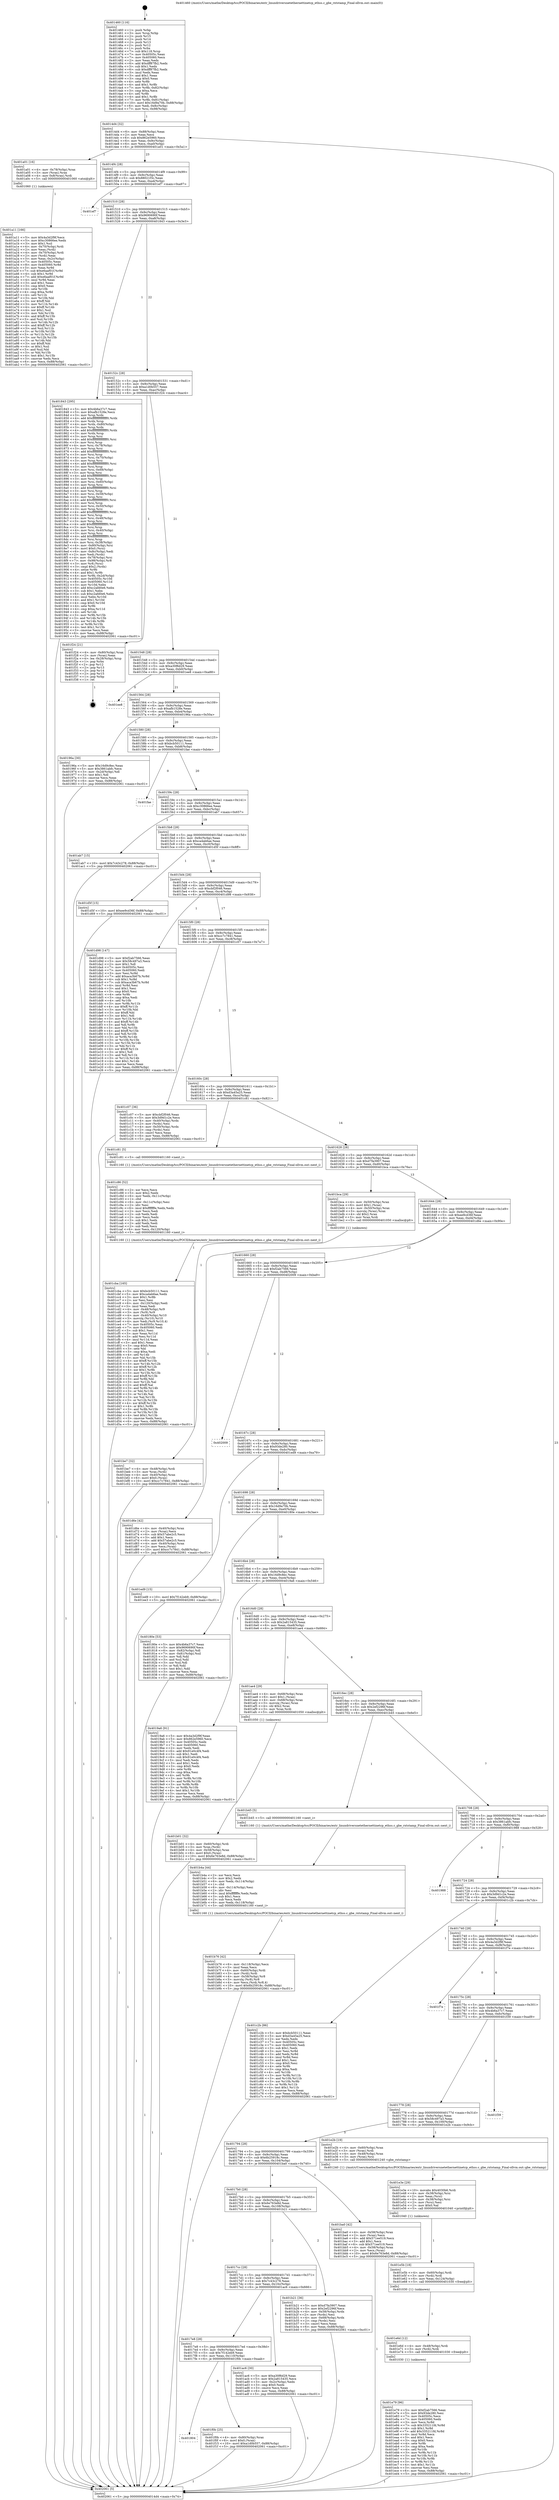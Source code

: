 digraph "0x401460" {
  label = "0x401460 (/mnt/c/Users/mathe/Desktop/tcc/POCII/binaries/extr_linuxdriversnetethernettinetcp_ethss.c_gbe_rxtstamp_Final-ollvm.out::main(0))"
  labelloc = "t"
  node[shape=record]

  Entry [label="",width=0.3,height=0.3,shape=circle,fillcolor=black,style=filled]
  "0x4014d4" [label="{
     0x4014d4 [32]\l
     | [instrs]\l
     &nbsp;&nbsp;0x4014d4 \<+6\>: mov -0x88(%rbp),%eax\l
     &nbsp;&nbsp;0x4014da \<+2\>: mov %eax,%ecx\l
     &nbsp;&nbsp;0x4014dc \<+6\>: sub $0x862e5960,%ecx\l
     &nbsp;&nbsp;0x4014e2 \<+6\>: mov %eax,-0x9c(%rbp)\l
     &nbsp;&nbsp;0x4014e8 \<+6\>: mov %ecx,-0xa0(%rbp)\l
     &nbsp;&nbsp;0x4014ee \<+6\>: je 0000000000401a01 \<main+0x5a1\>\l
  }"]
  "0x401a01" [label="{
     0x401a01 [16]\l
     | [instrs]\l
     &nbsp;&nbsp;0x401a01 \<+4\>: mov -0x78(%rbp),%rax\l
     &nbsp;&nbsp;0x401a05 \<+3\>: mov (%rax),%rax\l
     &nbsp;&nbsp;0x401a08 \<+4\>: mov 0x8(%rax),%rdi\l
     &nbsp;&nbsp;0x401a0c \<+5\>: call 0000000000401060 \<atoi@plt\>\l
     | [calls]\l
     &nbsp;&nbsp;0x401060 \{1\} (unknown)\l
  }"]
  "0x4014f4" [label="{
     0x4014f4 [28]\l
     | [instrs]\l
     &nbsp;&nbsp;0x4014f4 \<+5\>: jmp 00000000004014f9 \<main+0x99\>\l
     &nbsp;&nbsp;0x4014f9 \<+6\>: mov -0x9c(%rbp),%eax\l
     &nbsp;&nbsp;0x4014ff \<+5\>: sub $0x88021f3c,%eax\l
     &nbsp;&nbsp;0x401504 \<+6\>: mov %eax,-0xa4(%rbp)\l
     &nbsp;&nbsp;0x40150a \<+6\>: je 0000000000401ef7 \<main+0xa97\>\l
  }"]
  Exit [label="",width=0.3,height=0.3,shape=circle,fillcolor=black,style=filled,peripheries=2]
  "0x401ef7" [label="{
     0x401ef7\l
  }", style=dashed]
  "0x401510" [label="{
     0x401510 [28]\l
     | [instrs]\l
     &nbsp;&nbsp;0x401510 \<+5\>: jmp 0000000000401515 \<main+0xb5\>\l
     &nbsp;&nbsp;0x401515 \<+6\>: mov -0x9c(%rbp),%eax\l
     &nbsp;&nbsp;0x40151b \<+5\>: sub $0x9690690f,%eax\l
     &nbsp;&nbsp;0x401520 \<+6\>: mov %eax,-0xa8(%rbp)\l
     &nbsp;&nbsp;0x401526 \<+6\>: je 0000000000401843 \<main+0x3e3\>\l
  }"]
  "0x401804" [label="{
     0x401804\l
  }", style=dashed]
  "0x401843" [label="{
     0x401843 [295]\l
     | [instrs]\l
     &nbsp;&nbsp;0x401843 \<+5\>: mov $0x4b6a37c7,%eax\l
     &nbsp;&nbsp;0x401848 \<+5\>: mov $0xafb1528e,%ecx\l
     &nbsp;&nbsp;0x40184d \<+3\>: mov %rsp,%rdx\l
     &nbsp;&nbsp;0x401850 \<+4\>: add $0xfffffffffffffff0,%rdx\l
     &nbsp;&nbsp;0x401854 \<+3\>: mov %rdx,%rsp\l
     &nbsp;&nbsp;0x401857 \<+4\>: mov %rdx,-0x80(%rbp)\l
     &nbsp;&nbsp;0x40185b \<+3\>: mov %rsp,%rdx\l
     &nbsp;&nbsp;0x40185e \<+4\>: add $0xfffffffffffffff0,%rdx\l
     &nbsp;&nbsp;0x401862 \<+3\>: mov %rdx,%rsp\l
     &nbsp;&nbsp;0x401865 \<+3\>: mov %rsp,%rsi\l
     &nbsp;&nbsp;0x401868 \<+4\>: add $0xfffffffffffffff0,%rsi\l
     &nbsp;&nbsp;0x40186c \<+3\>: mov %rsi,%rsp\l
     &nbsp;&nbsp;0x40186f \<+4\>: mov %rsi,-0x78(%rbp)\l
     &nbsp;&nbsp;0x401873 \<+3\>: mov %rsp,%rsi\l
     &nbsp;&nbsp;0x401876 \<+4\>: add $0xfffffffffffffff0,%rsi\l
     &nbsp;&nbsp;0x40187a \<+3\>: mov %rsi,%rsp\l
     &nbsp;&nbsp;0x40187d \<+4\>: mov %rsi,-0x70(%rbp)\l
     &nbsp;&nbsp;0x401881 \<+3\>: mov %rsp,%rsi\l
     &nbsp;&nbsp;0x401884 \<+4\>: add $0xfffffffffffffff0,%rsi\l
     &nbsp;&nbsp;0x401888 \<+3\>: mov %rsi,%rsp\l
     &nbsp;&nbsp;0x40188b \<+4\>: mov %rsi,-0x68(%rbp)\l
     &nbsp;&nbsp;0x40188f \<+3\>: mov %rsp,%rsi\l
     &nbsp;&nbsp;0x401892 \<+4\>: add $0xfffffffffffffff0,%rsi\l
     &nbsp;&nbsp;0x401896 \<+3\>: mov %rsi,%rsp\l
     &nbsp;&nbsp;0x401899 \<+4\>: mov %rsi,-0x60(%rbp)\l
     &nbsp;&nbsp;0x40189d \<+3\>: mov %rsp,%rsi\l
     &nbsp;&nbsp;0x4018a0 \<+4\>: add $0xfffffffffffffff0,%rsi\l
     &nbsp;&nbsp;0x4018a4 \<+3\>: mov %rsi,%rsp\l
     &nbsp;&nbsp;0x4018a7 \<+4\>: mov %rsi,-0x58(%rbp)\l
     &nbsp;&nbsp;0x4018ab \<+3\>: mov %rsp,%rsi\l
     &nbsp;&nbsp;0x4018ae \<+4\>: add $0xfffffffffffffff0,%rsi\l
     &nbsp;&nbsp;0x4018b2 \<+3\>: mov %rsi,%rsp\l
     &nbsp;&nbsp;0x4018b5 \<+4\>: mov %rsi,-0x50(%rbp)\l
     &nbsp;&nbsp;0x4018b9 \<+3\>: mov %rsp,%rsi\l
     &nbsp;&nbsp;0x4018bc \<+4\>: add $0xfffffffffffffff0,%rsi\l
     &nbsp;&nbsp;0x4018c0 \<+3\>: mov %rsi,%rsp\l
     &nbsp;&nbsp;0x4018c3 \<+4\>: mov %rsi,-0x48(%rbp)\l
     &nbsp;&nbsp;0x4018c7 \<+3\>: mov %rsp,%rsi\l
     &nbsp;&nbsp;0x4018ca \<+4\>: add $0xfffffffffffffff0,%rsi\l
     &nbsp;&nbsp;0x4018ce \<+3\>: mov %rsi,%rsp\l
     &nbsp;&nbsp;0x4018d1 \<+4\>: mov %rsi,-0x40(%rbp)\l
     &nbsp;&nbsp;0x4018d5 \<+3\>: mov %rsp,%rsi\l
     &nbsp;&nbsp;0x4018d8 \<+4\>: add $0xfffffffffffffff0,%rsi\l
     &nbsp;&nbsp;0x4018dc \<+3\>: mov %rsi,%rsp\l
     &nbsp;&nbsp;0x4018df \<+4\>: mov %rsi,-0x38(%rbp)\l
     &nbsp;&nbsp;0x4018e3 \<+4\>: mov -0x80(%rbp),%rsi\l
     &nbsp;&nbsp;0x4018e7 \<+6\>: movl $0x0,(%rsi)\l
     &nbsp;&nbsp;0x4018ed \<+6\>: mov -0x8c(%rbp),%edi\l
     &nbsp;&nbsp;0x4018f3 \<+2\>: mov %edi,(%rdx)\l
     &nbsp;&nbsp;0x4018f5 \<+4\>: mov -0x78(%rbp),%rsi\l
     &nbsp;&nbsp;0x4018f9 \<+7\>: mov -0x98(%rbp),%r8\l
     &nbsp;&nbsp;0x401900 \<+3\>: mov %r8,(%rsi)\l
     &nbsp;&nbsp;0x401903 \<+3\>: cmpl $0x2,(%rdx)\l
     &nbsp;&nbsp;0x401906 \<+4\>: setne %r9b\l
     &nbsp;&nbsp;0x40190a \<+4\>: and $0x1,%r9b\l
     &nbsp;&nbsp;0x40190e \<+4\>: mov %r9b,-0x2d(%rbp)\l
     &nbsp;&nbsp;0x401912 \<+8\>: mov 0x40505c,%r10d\l
     &nbsp;&nbsp;0x40191a \<+8\>: mov 0x405060,%r11d\l
     &nbsp;&nbsp;0x401922 \<+3\>: mov %r10d,%ebx\l
     &nbsp;&nbsp;0x401925 \<+6\>: add $0xc2afd0e6,%ebx\l
     &nbsp;&nbsp;0x40192b \<+3\>: sub $0x1,%ebx\l
     &nbsp;&nbsp;0x40192e \<+6\>: sub $0xc2afd0e6,%ebx\l
     &nbsp;&nbsp;0x401934 \<+4\>: imul %ebx,%r10d\l
     &nbsp;&nbsp;0x401938 \<+4\>: and $0x1,%r10d\l
     &nbsp;&nbsp;0x40193c \<+4\>: cmp $0x0,%r10d\l
     &nbsp;&nbsp;0x401940 \<+4\>: sete %r9b\l
     &nbsp;&nbsp;0x401944 \<+4\>: cmp $0xa,%r11d\l
     &nbsp;&nbsp;0x401948 \<+4\>: setl %r14b\l
     &nbsp;&nbsp;0x40194c \<+3\>: mov %r9b,%r15b\l
     &nbsp;&nbsp;0x40194f \<+3\>: and %r14b,%r15b\l
     &nbsp;&nbsp;0x401952 \<+3\>: xor %r14b,%r9b\l
     &nbsp;&nbsp;0x401955 \<+3\>: or %r9b,%r15b\l
     &nbsp;&nbsp;0x401958 \<+4\>: test $0x1,%r15b\l
     &nbsp;&nbsp;0x40195c \<+3\>: cmovne %ecx,%eax\l
     &nbsp;&nbsp;0x40195f \<+6\>: mov %eax,-0x88(%rbp)\l
     &nbsp;&nbsp;0x401965 \<+5\>: jmp 0000000000402061 \<main+0xc01\>\l
  }"]
  "0x40152c" [label="{
     0x40152c [28]\l
     | [instrs]\l
     &nbsp;&nbsp;0x40152c \<+5\>: jmp 0000000000401531 \<main+0xd1\>\l
     &nbsp;&nbsp;0x401531 \<+6\>: mov -0x9c(%rbp),%eax\l
     &nbsp;&nbsp;0x401537 \<+5\>: sub $0xa1d0b557,%eax\l
     &nbsp;&nbsp;0x40153c \<+6\>: mov %eax,-0xac(%rbp)\l
     &nbsp;&nbsp;0x401542 \<+6\>: je 0000000000401f24 \<main+0xac4\>\l
  }"]
  "0x401f0b" [label="{
     0x401f0b [25]\l
     | [instrs]\l
     &nbsp;&nbsp;0x401f0b \<+4\>: mov -0x80(%rbp),%rax\l
     &nbsp;&nbsp;0x401f0f \<+6\>: movl $0x0,(%rax)\l
     &nbsp;&nbsp;0x401f15 \<+10\>: movl $0xa1d0b557,-0x88(%rbp)\l
     &nbsp;&nbsp;0x401f1f \<+5\>: jmp 0000000000402061 \<main+0xc01\>\l
  }"]
  "0x401f24" [label="{
     0x401f24 [21]\l
     | [instrs]\l
     &nbsp;&nbsp;0x401f24 \<+4\>: mov -0x80(%rbp),%rax\l
     &nbsp;&nbsp;0x401f28 \<+2\>: mov (%rax),%eax\l
     &nbsp;&nbsp;0x401f2a \<+4\>: lea -0x28(%rbp),%rsp\l
     &nbsp;&nbsp;0x401f2e \<+1\>: pop %rbx\l
     &nbsp;&nbsp;0x401f2f \<+2\>: pop %r12\l
     &nbsp;&nbsp;0x401f31 \<+2\>: pop %r13\l
     &nbsp;&nbsp;0x401f33 \<+2\>: pop %r14\l
     &nbsp;&nbsp;0x401f35 \<+2\>: pop %r15\l
     &nbsp;&nbsp;0x401f37 \<+1\>: pop %rbp\l
     &nbsp;&nbsp;0x401f38 \<+1\>: ret\l
  }"]
  "0x401548" [label="{
     0x401548 [28]\l
     | [instrs]\l
     &nbsp;&nbsp;0x401548 \<+5\>: jmp 000000000040154d \<main+0xed\>\l
     &nbsp;&nbsp;0x40154d \<+6\>: mov -0x9c(%rbp),%eax\l
     &nbsp;&nbsp;0x401553 \<+5\>: sub $0xa30f6d29,%eax\l
     &nbsp;&nbsp;0x401558 \<+6\>: mov %eax,-0xb0(%rbp)\l
     &nbsp;&nbsp;0x40155e \<+6\>: je 0000000000401ee8 \<main+0xa88\>\l
  }"]
  "0x401e79" [label="{
     0x401e79 [96]\l
     | [instrs]\l
     &nbsp;&nbsp;0x401e79 \<+5\>: mov $0xf2ab7566,%eax\l
     &nbsp;&nbsp;0x401e7e \<+5\>: mov $0x93de280,%esi\l
     &nbsp;&nbsp;0x401e83 \<+7\>: mov 0x40505c,%ecx\l
     &nbsp;&nbsp;0x401e8a \<+7\>: mov 0x405060,%edx\l
     &nbsp;&nbsp;0x401e91 \<+3\>: mov %ecx,%r8d\l
     &nbsp;&nbsp;0x401e94 \<+7\>: sub $0x335211fd,%r8d\l
     &nbsp;&nbsp;0x401e9b \<+4\>: sub $0x1,%r8d\l
     &nbsp;&nbsp;0x401e9f \<+7\>: add $0x335211fd,%r8d\l
     &nbsp;&nbsp;0x401ea6 \<+4\>: imul %r8d,%ecx\l
     &nbsp;&nbsp;0x401eaa \<+3\>: and $0x1,%ecx\l
     &nbsp;&nbsp;0x401ead \<+3\>: cmp $0x0,%ecx\l
     &nbsp;&nbsp;0x401eb0 \<+4\>: sete %r9b\l
     &nbsp;&nbsp;0x401eb4 \<+3\>: cmp $0xa,%edx\l
     &nbsp;&nbsp;0x401eb7 \<+4\>: setl %r10b\l
     &nbsp;&nbsp;0x401ebb \<+3\>: mov %r9b,%r11b\l
     &nbsp;&nbsp;0x401ebe \<+3\>: and %r10b,%r11b\l
     &nbsp;&nbsp;0x401ec1 \<+3\>: xor %r10b,%r9b\l
     &nbsp;&nbsp;0x401ec4 \<+3\>: or %r9b,%r11b\l
     &nbsp;&nbsp;0x401ec7 \<+4\>: test $0x1,%r11b\l
     &nbsp;&nbsp;0x401ecb \<+3\>: cmovne %esi,%eax\l
     &nbsp;&nbsp;0x401ece \<+6\>: mov %eax,-0x88(%rbp)\l
     &nbsp;&nbsp;0x401ed4 \<+5\>: jmp 0000000000402061 \<main+0xc01\>\l
  }"]
  "0x401ee8" [label="{
     0x401ee8\l
  }", style=dashed]
  "0x401564" [label="{
     0x401564 [28]\l
     | [instrs]\l
     &nbsp;&nbsp;0x401564 \<+5\>: jmp 0000000000401569 \<main+0x109\>\l
     &nbsp;&nbsp;0x401569 \<+6\>: mov -0x9c(%rbp),%eax\l
     &nbsp;&nbsp;0x40156f \<+5\>: sub $0xafb1528e,%eax\l
     &nbsp;&nbsp;0x401574 \<+6\>: mov %eax,-0xb4(%rbp)\l
     &nbsp;&nbsp;0x40157a \<+6\>: je 000000000040196a \<main+0x50a\>\l
  }"]
  "0x401e6d" [label="{
     0x401e6d [12]\l
     | [instrs]\l
     &nbsp;&nbsp;0x401e6d \<+4\>: mov -0x48(%rbp),%rdi\l
     &nbsp;&nbsp;0x401e71 \<+3\>: mov (%rdi),%rdi\l
     &nbsp;&nbsp;0x401e74 \<+5\>: call 0000000000401030 \<free@plt\>\l
     | [calls]\l
     &nbsp;&nbsp;0x401030 \{1\} (unknown)\l
  }"]
  "0x40196a" [label="{
     0x40196a [30]\l
     | [instrs]\l
     &nbsp;&nbsp;0x40196a \<+5\>: mov $0x16d9c8ec,%eax\l
     &nbsp;&nbsp;0x40196f \<+5\>: mov $0x3861abfc,%ecx\l
     &nbsp;&nbsp;0x401974 \<+3\>: mov -0x2d(%rbp),%dl\l
     &nbsp;&nbsp;0x401977 \<+3\>: test $0x1,%dl\l
     &nbsp;&nbsp;0x40197a \<+3\>: cmovne %ecx,%eax\l
     &nbsp;&nbsp;0x40197d \<+6\>: mov %eax,-0x88(%rbp)\l
     &nbsp;&nbsp;0x401983 \<+5\>: jmp 0000000000402061 \<main+0xc01\>\l
  }"]
  "0x401580" [label="{
     0x401580 [28]\l
     | [instrs]\l
     &nbsp;&nbsp;0x401580 \<+5\>: jmp 0000000000401585 \<main+0x125\>\l
     &nbsp;&nbsp;0x401585 \<+6\>: mov -0x9c(%rbp),%eax\l
     &nbsp;&nbsp;0x40158b \<+5\>: sub $0xbcb50111,%eax\l
     &nbsp;&nbsp;0x401590 \<+6\>: mov %eax,-0xb8(%rbp)\l
     &nbsp;&nbsp;0x401596 \<+6\>: je 0000000000401fae \<main+0xb4e\>\l
  }"]
  "0x401e5b" [label="{
     0x401e5b [18]\l
     | [instrs]\l
     &nbsp;&nbsp;0x401e5b \<+4\>: mov -0x60(%rbp),%rdi\l
     &nbsp;&nbsp;0x401e5f \<+3\>: mov (%rdi),%rdi\l
     &nbsp;&nbsp;0x401e62 \<+6\>: mov %eax,-0x124(%rbp)\l
     &nbsp;&nbsp;0x401e68 \<+5\>: call 0000000000401030 \<free@plt\>\l
     | [calls]\l
     &nbsp;&nbsp;0x401030 \{1\} (unknown)\l
  }"]
  "0x401fae" [label="{
     0x401fae\l
  }", style=dashed]
  "0x40159c" [label="{
     0x40159c [28]\l
     | [instrs]\l
     &nbsp;&nbsp;0x40159c \<+5\>: jmp 00000000004015a1 \<main+0x141\>\l
     &nbsp;&nbsp;0x4015a1 \<+6\>: mov -0x9c(%rbp),%eax\l
     &nbsp;&nbsp;0x4015a7 \<+5\>: sub $0xc30866ee,%eax\l
     &nbsp;&nbsp;0x4015ac \<+6\>: mov %eax,-0xbc(%rbp)\l
     &nbsp;&nbsp;0x4015b2 \<+6\>: je 0000000000401ab7 \<main+0x657\>\l
  }"]
  "0x401e3e" [label="{
     0x401e3e [29]\l
     | [instrs]\l
     &nbsp;&nbsp;0x401e3e \<+10\>: movabs $0x4030b6,%rdi\l
     &nbsp;&nbsp;0x401e48 \<+4\>: mov -0x38(%rbp),%rsi\l
     &nbsp;&nbsp;0x401e4c \<+2\>: mov %eax,(%rsi)\l
     &nbsp;&nbsp;0x401e4e \<+4\>: mov -0x38(%rbp),%rsi\l
     &nbsp;&nbsp;0x401e52 \<+2\>: mov (%rsi),%esi\l
     &nbsp;&nbsp;0x401e54 \<+2\>: mov $0x0,%al\l
     &nbsp;&nbsp;0x401e56 \<+5\>: call 0000000000401040 \<printf@plt\>\l
     | [calls]\l
     &nbsp;&nbsp;0x401040 \{1\} (unknown)\l
  }"]
  "0x401ab7" [label="{
     0x401ab7 [15]\l
     | [instrs]\l
     &nbsp;&nbsp;0x401ab7 \<+10\>: movl $0x7c43c278,-0x88(%rbp)\l
     &nbsp;&nbsp;0x401ac1 \<+5\>: jmp 0000000000402061 \<main+0xc01\>\l
  }"]
  "0x4015b8" [label="{
     0x4015b8 [28]\l
     | [instrs]\l
     &nbsp;&nbsp;0x4015b8 \<+5\>: jmp 00000000004015bd \<main+0x15d\>\l
     &nbsp;&nbsp;0x4015bd \<+6\>: mov -0x9c(%rbp),%eax\l
     &nbsp;&nbsp;0x4015c3 \<+5\>: sub $0xca4ab6ae,%eax\l
     &nbsp;&nbsp;0x4015c8 \<+6\>: mov %eax,-0xc0(%rbp)\l
     &nbsp;&nbsp;0x4015ce \<+6\>: je 0000000000401d5f \<main+0x8ff\>\l
  }"]
  "0x401cba" [label="{
     0x401cba [165]\l
     | [instrs]\l
     &nbsp;&nbsp;0x401cba \<+5\>: mov $0xbcb50111,%ecx\l
     &nbsp;&nbsp;0x401cbf \<+5\>: mov $0xca4ab6ae,%edx\l
     &nbsp;&nbsp;0x401cc4 \<+3\>: mov $0x1,%r8b\l
     &nbsp;&nbsp;0x401cc7 \<+2\>: xor %esi,%esi\l
     &nbsp;&nbsp;0x401cc9 \<+6\>: mov -0x120(%rbp),%edi\l
     &nbsp;&nbsp;0x401ccf \<+3\>: imul %eax,%edi\l
     &nbsp;&nbsp;0x401cd2 \<+4\>: mov -0x48(%rbp),%r9\l
     &nbsp;&nbsp;0x401cd6 \<+3\>: mov (%r9),%r9\l
     &nbsp;&nbsp;0x401cd9 \<+4\>: mov -0x40(%rbp),%r10\l
     &nbsp;&nbsp;0x401cdd \<+3\>: movslq (%r10),%r10\l
     &nbsp;&nbsp;0x401ce0 \<+4\>: mov %edi,(%r9,%r10,4)\l
     &nbsp;&nbsp;0x401ce4 \<+7\>: mov 0x40505c,%eax\l
     &nbsp;&nbsp;0x401ceb \<+7\>: mov 0x405060,%edi\l
     &nbsp;&nbsp;0x401cf2 \<+3\>: sub $0x1,%esi\l
     &nbsp;&nbsp;0x401cf5 \<+3\>: mov %eax,%r11d\l
     &nbsp;&nbsp;0x401cf8 \<+3\>: add %esi,%r11d\l
     &nbsp;&nbsp;0x401cfb \<+4\>: imul %r11d,%eax\l
     &nbsp;&nbsp;0x401cff \<+3\>: and $0x1,%eax\l
     &nbsp;&nbsp;0x401d02 \<+3\>: cmp $0x0,%eax\l
     &nbsp;&nbsp;0x401d05 \<+3\>: sete %bl\l
     &nbsp;&nbsp;0x401d08 \<+3\>: cmp $0xa,%edi\l
     &nbsp;&nbsp;0x401d0b \<+4\>: setl %r14b\l
     &nbsp;&nbsp;0x401d0f \<+3\>: mov %bl,%r15b\l
     &nbsp;&nbsp;0x401d12 \<+4\>: xor $0xff,%r15b\l
     &nbsp;&nbsp;0x401d16 \<+3\>: mov %r14b,%r12b\l
     &nbsp;&nbsp;0x401d19 \<+4\>: xor $0xff,%r12b\l
     &nbsp;&nbsp;0x401d1d \<+4\>: xor $0x1,%r8b\l
     &nbsp;&nbsp;0x401d21 \<+3\>: mov %r15b,%r13b\l
     &nbsp;&nbsp;0x401d24 \<+4\>: and $0xff,%r13b\l
     &nbsp;&nbsp;0x401d28 \<+3\>: and %r8b,%bl\l
     &nbsp;&nbsp;0x401d2b \<+3\>: mov %r12b,%al\l
     &nbsp;&nbsp;0x401d2e \<+2\>: and $0xff,%al\l
     &nbsp;&nbsp;0x401d30 \<+3\>: and %r8b,%r14b\l
     &nbsp;&nbsp;0x401d33 \<+3\>: or %bl,%r13b\l
     &nbsp;&nbsp;0x401d36 \<+3\>: or %r14b,%al\l
     &nbsp;&nbsp;0x401d39 \<+3\>: xor %al,%r13b\l
     &nbsp;&nbsp;0x401d3c \<+3\>: or %r12b,%r15b\l
     &nbsp;&nbsp;0x401d3f \<+4\>: xor $0xff,%r15b\l
     &nbsp;&nbsp;0x401d43 \<+4\>: or $0x1,%r8b\l
     &nbsp;&nbsp;0x401d47 \<+3\>: and %r8b,%r15b\l
     &nbsp;&nbsp;0x401d4a \<+3\>: or %r15b,%r13b\l
     &nbsp;&nbsp;0x401d4d \<+4\>: test $0x1,%r13b\l
     &nbsp;&nbsp;0x401d51 \<+3\>: cmovne %edx,%ecx\l
     &nbsp;&nbsp;0x401d54 \<+6\>: mov %ecx,-0x88(%rbp)\l
     &nbsp;&nbsp;0x401d5a \<+5\>: jmp 0000000000402061 \<main+0xc01\>\l
  }"]
  "0x401d5f" [label="{
     0x401d5f [15]\l
     | [instrs]\l
     &nbsp;&nbsp;0x401d5f \<+10\>: movl $0xee9cd36f,-0x88(%rbp)\l
     &nbsp;&nbsp;0x401d69 \<+5\>: jmp 0000000000402061 \<main+0xc01\>\l
  }"]
  "0x4015d4" [label="{
     0x4015d4 [28]\l
     | [instrs]\l
     &nbsp;&nbsp;0x4015d4 \<+5\>: jmp 00000000004015d9 \<main+0x179\>\l
     &nbsp;&nbsp;0x4015d9 \<+6\>: mov -0x9c(%rbp),%eax\l
     &nbsp;&nbsp;0x4015df \<+5\>: sub $0xcbf2f046,%eax\l
     &nbsp;&nbsp;0x4015e4 \<+6\>: mov %eax,-0xc4(%rbp)\l
     &nbsp;&nbsp;0x4015ea \<+6\>: je 0000000000401d98 \<main+0x938\>\l
  }"]
  "0x401c86" [label="{
     0x401c86 [52]\l
     | [instrs]\l
     &nbsp;&nbsp;0x401c86 \<+2\>: xor %ecx,%ecx\l
     &nbsp;&nbsp;0x401c88 \<+5\>: mov $0x2,%edx\l
     &nbsp;&nbsp;0x401c8d \<+6\>: mov %edx,-0x11c(%rbp)\l
     &nbsp;&nbsp;0x401c93 \<+1\>: cltd\l
     &nbsp;&nbsp;0x401c94 \<+6\>: mov -0x11c(%rbp),%esi\l
     &nbsp;&nbsp;0x401c9a \<+2\>: idiv %esi\l
     &nbsp;&nbsp;0x401c9c \<+6\>: imul $0xfffffffe,%edx,%edx\l
     &nbsp;&nbsp;0x401ca2 \<+2\>: mov %ecx,%edi\l
     &nbsp;&nbsp;0x401ca4 \<+2\>: sub %edx,%edi\l
     &nbsp;&nbsp;0x401ca6 \<+2\>: mov %ecx,%edx\l
     &nbsp;&nbsp;0x401ca8 \<+3\>: sub $0x1,%edx\l
     &nbsp;&nbsp;0x401cab \<+2\>: add %edx,%edi\l
     &nbsp;&nbsp;0x401cad \<+2\>: sub %edi,%ecx\l
     &nbsp;&nbsp;0x401caf \<+6\>: mov %ecx,-0x120(%rbp)\l
     &nbsp;&nbsp;0x401cb5 \<+5\>: call 0000000000401160 \<next_i\>\l
     | [calls]\l
     &nbsp;&nbsp;0x401160 \{1\} (/mnt/c/Users/mathe/Desktop/tcc/POCII/binaries/extr_linuxdriversnetethernettinetcp_ethss.c_gbe_rxtstamp_Final-ollvm.out::next_i)\l
  }"]
  "0x401d98" [label="{
     0x401d98 [147]\l
     | [instrs]\l
     &nbsp;&nbsp;0x401d98 \<+5\>: mov $0xf2ab7566,%eax\l
     &nbsp;&nbsp;0x401d9d \<+5\>: mov $0x58c497a3,%ecx\l
     &nbsp;&nbsp;0x401da2 \<+2\>: mov $0x1,%dl\l
     &nbsp;&nbsp;0x401da4 \<+7\>: mov 0x40505c,%esi\l
     &nbsp;&nbsp;0x401dab \<+7\>: mov 0x405060,%edi\l
     &nbsp;&nbsp;0x401db2 \<+3\>: mov %esi,%r8d\l
     &nbsp;&nbsp;0x401db5 \<+7\>: add $0xaca3b67b,%r8d\l
     &nbsp;&nbsp;0x401dbc \<+4\>: sub $0x1,%r8d\l
     &nbsp;&nbsp;0x401dc0 \<+7\>: sub $0xaca3b67b,%r8d\l
     &nbsp;&nbsp;0x401dc7 \<+4\>: imul %r8d,%esi\l
     &nbsp;&nbsp;0x401dcb \<+3\>: and $0x1,%esi\l
     &nbsp;&nbsp;0x401dce \<+3\>: cmp $0x0,%esi\l
     &nbsp;&nbsp;0x401dd1 \<+4\>: sete %r9b\l
     &nbsp;&nbsp;0x401dd5 \<+3\>: cmp $0xa,%edi\l
     &nbsp;&nbsp;0x401dd8 \<+4\>: setl %r10b\l
     &nbsp;&nbsp;0x401ddc \<+3\>: mov %r9b,%r11b\l
     &nbsp;&nbsp;0x401ddf \<+4\>: xor $0xff,%r11b\l
     &nbsp;&nbsp;0x401de3 \<+3\>: mov %r10b,%bl\l
     &nbsp;&nbsp;0x401de6 \<+3\>: xor $0xff,%bl\l
     &nbsp;&nbsp;0x401de9 \<+3\>: xor $0x1,%dl\l
     &nbsp;&nbsp;0x401dec \<+3\>: mov %r11b,%r14b\l
     &nbsp;&nbsp;0x401def \<+4\>: and $0xff,%r14b\l
     &nbsp;&nbsp;0x401df3 \<+3\>: and %dl,%r9b\l
     &nbsp;&nbsp;0x401df6 \<+3\>: mov %bl,%r15b\l
     &nbsp;&nbsp;0x401df9 \<+4\>: and $0xff,%r15b\l
     &nbsp;&nbsp;0x401dfd \<+3\>: and %dl,%r10b\l
     &nbsp;&nbsp;0x401e00 \<+3\>: or %r9b,%r14b\l
     &nbsp;&nbsp;0x401e03 \<+3\>: or %r10b,%r15b\l
     &nbsp;&nbsp;0x401e06 \<+3\>: xor %r15b,%r14b\l
     &nbsp;&nbsp;0x401e09 \<+3\>: or %bl,%r11b\l
     &nbsp;&nbsp;0x401e0c \<+4\>: xor $0xff,%r11b\l
     &nbsp;&nbsp;0x401e10 \<+3\>: or $0x1,%dl\l
     &nbsp;&nbsp;0x401e13 \<+3\>: and %dl,%r11b\l
     &nbsp;&nbsp;0x401e16 \<+3\>: or %r11b,%r14b\l
     &nbsp;&nbsp;0x401e19 \<+4\>: test $0x1,%r14b\l
     &nbsp;&nbsp;0x401e1d \<+3\>: cmovne %ecx,%eax\l
     &nbsp;&nbsp;0x401e20 \<+6\>: mov %eax,-0x88(%rbp)\l
     &nbsp;&nbsp;0x401e26 \<+5\>: jmp 0000000000402061 \<main+0xc01\>\l
  }"]
  "0x4015f0" [label="{
     0x4015f0 [28]\l
     | [instrs]\l
     &nbsp;&nbsp;0x4015f0 \<+5\>: jmp 00000000004015f5 \<main+0x195\>\l
     &nbsp;&nbsp;0x4015f5 \<+6\>: mov -0x9c(%rbp),%eax\l
     &nbsp;&nbsp;0x4015fb \<+5\>: sub $0xcc7c7841,%eax\l
     &nbsp;&nbsp;0x401600 \<+6\>: mov %eax,-0xc8(%rbp)\l
     &nbsp;&nbsp;0x401606 \<+6\>: je 0000000000401c07 \<main+0x7a7\>\l
  }"]
  "0x401be7" [label="{
     0x401be7 [32]\l
     | [instrs]\l
     &nbsp;&nbsp;0x401be7 \<+4\>: mov -0x48(%rbp),%rdi\l
     &nbsp;&nbsp;0x401beb \<+3\>: mov %rax,(%rdi)\l
     &nbsp;&nbsp;0x401bee \<+4\>: mov -0x40(%rbp),%rax\l
     &nbsp;&nbsp;0x401bf2 \<+6\>: movl $0x0,(%rax)\l
     &nbsp;&nbsp;0x401bf8 \<+10\>: movl $0xcc7c7841,-0x88(%rbp)\l
     &nbsp;&nbsp;0x401c02 \<+5\>: jmp 0000000000402061 \<main+0xc01\>\l
  }"]
  "0x401c07" [label="{
     0x401c07 [36]\l
     | [instrs]\l
     &nbsp;&nbsp;0x401c07 \<+5\>: mov $0xcbf2f046,%eax\l
     &nbsp;&nbsp;0x401c0c \<+5\>: mov $0x3d9d1c2e,%ecx\l
     &nbsp;&nbsp;0x401c11 \<+4\>: mov -0x40(%rbp),%rdx\l
     &nbsp;&nbsp;0x401c15 \<+2\>: mov (%rdx),%esi\l
     &nbsp;&nbsp;0x401c17 \<+4\>: mov -0x50(%rbp),%rdx\l
     &nbsp;&nbsp;0x401c1b \<+2\>: cmp (%rdx),%esi\l
     &nbsp;&nbsp;0x401c1d \<+3\>: cmovl %ecx,%eax\l
     &nbsp;&nbsp;0x401c20 \<+6\>: mov %eax,-0x88(%rbp)\l
     &nbsp;&nbsp;0x401c26 \<+5\>: jmp 0000000000402061 \<main+0xc01\>\l
  }"]
  "0x40160c" [label="{
     0x40160c [28]\l
     | [instrs]\l
     &nbsp;&nbsp;0x40160c \<+5\>: jmp 0000000000401611 \<main+0x1b1\>\l
     &nbsp;&nbsp;0x401611 \<+6\>: mov -0x9c(%rbp),%eax\l
     &nbsp;&nbsp;0x401617 \<+5\>: sub $0xd3a45a25,%eax\l
     &nbsp;&nbsp;0x40161c \<+6\>: mov %eax,-0xcc(%rbp)\l
     &nbsp;&nbsp;0x401622 \<+6\>: je 0000000000401c81 \<main+0x821\>\l
  }"]
  "0x401b76" [label="{
     0x401b76 [42]\l
     | [instrs]\l
     &nbsp;&nbsp;0x401b76 \<+6\>: mov -0x118(%rbp),%ecx\l
     &nbsp;&nbsp;0x401b7c \<+3\>: imul %eax,%ecx\l
     &nbsp;&nbsp;0x401b7f \<+4\>: mov -0x60(%rbp),%rdi\l
     &nbsp;&nbsp;0x401b83 \<+3\>: mov (%rdi),%rdi\l
     &nbsp;&nbsp;0x401b86 \<+4\>: mov -0x58(%rbp),%r8\l
     &nbsp;&nbsp;0x401b8a \<+3\>: movslq (%r8),%r8\l
     &nbsp;&nbsp;0x401b8d \<+4\>: mov %ecx,(%rdi,%r8,4)\l
     &nbsp;&nbsp;0x401b91 \<+10\>: movl $0x6b25918c,-0x88(%rbp)\l
     &nbsp;&nbsp;0x401b9b \<+5\>: jmp 0000000000402061 \<main+0xc01\>\l
  }"]
  "0x401c81" [label="{
     0x401c81 [5]\l
     | [instrs]\l
     &nbsp;&nbsp;0x401c81 \<+5\>: call 0000000000401160 \<next_i\>\l
     | [calls]\l
     &nbsp;&nbsp;0x401160 \{1\} (/mnt/c/Users/mathe/Desktop/tcc/POCII/binaries/extr_linuxdriversnetethernettinetcp_ethss.c_gbe_rxtstamp_Final-ollvm.out::next_i)\l
  }"]
  "0x401628" [label="{
     0x401628 [28]\l
     | [instrs]\l
     &nbsp;&nbsp;0x401628 \<+5\>: jmp 000000000040162d \<main+0x1cd\>\l
     &nbsp;&nbsp;0x40162d \<+6\>: mov -0x9c(%rbp),%eax\l
     &nbsp;&nbsp;0x401633 \<+5\>: sub $0xd7fa3907,%eax\l
     &nbsp;&nbsp;0x401638 \<+6\>: mov %eax,-0xd0(%rbp)\l
     &nbsp;&nbsp;0x40163e \<+6\>: je 0000000000401bca \<main+0x76a\>\l
  }"]
  "0x401b4a" [label="{
     0x401b4a [44]\l
     | [instrs]\l
     &nbsp;&nbsp;0x401b4a \<+2\>: xor %ecx,%ecx\l
     &nbsp;&nbsp;0x401b4c \<+5\>: mov $0x2,%edx\l
     &nbsp;&nbsp;0x401b51 \<+6\>: mov %edx,-0x114(%rbp)\l
     &nbsp;&nbsp;0x401b57 \<+1\>: cltd\l
     &nbsp;&nbsp;0x401b58 \<+6\>: mov -0x114(%rbp),%esi\l
     &nbsp;&nbsp;0x401b5e \<+2\>: idiv %esi\l
     &nbsp;&nbsp;0x401b60 \<+6\>: imul $0xfffffffe,%edx,%edx\l
     &nbsp;&nbsp;0x401b66 \<+3\>: sub $0x1,%ecx\l
     &nbsp;&nbsp;0x401b69 \<+2\>: sub %ecx,%edx\l
     &nbsp;&nbsp;0x401b6b \<+6\>: mov %edx,-0x118(%rbp)\l
     &nbsp;&nbsp;0x401b71 \<+5\>: call 0000000000401160 \<next_i\>\l
     | [calls]\l
     &nbsp;&nbsp;0x401160 \{1\} (/mnt/c/Users/mathe/Desktop/tcc/POCII/binaries/extr_linuxdriversnetethernettinetcp_ethss.c_gbe_rxtstamp_Final-ollvm.out::next_i)\l
  }"]
  "0x401bca" [label="{
     0x401bca [29]\l
     | [instrs]\l
     &nbsp;&nbsp;0x401bca \<+4\>: mov -0x50(%rbp),%rax\l
     &nbsp;&nbsp;0x401bce \<+6\>: movl $0x1,(%rax)\l
     &nbsp;&nbsp;0x401bd4 \<+4\>: mov -0x50(%rbp),%rax\l
     &nbsp;&nbsp;0x401bd8 \<+3\>: movslq (%rax),%rax\l
     &nbsp;&nbsp;0x401bdb \<+4\>: shl $0x2,%rax\l
     &nbsp;&nbsp;0x401bdf \<+3\>: mov %rax,%rdi\l
     &nbsp;&nbsp;0x401be2 \<+5\>: call 0000000000401050 \<malloc@plt\>\l
     | [calls]\l
     &nbsp;&nbsp;0x401050 \{1\} (unknown)\l
  }"]
  "0x401644" [label="{
     0x401644 [28]\l
     | [instrs]\l
     &nbsp;&nbsp;0x401644 \<+5\>: jmp 0000000000401649 \<main+0x1e9\>\l
     &nbsp;&nbsp;0x401649 \<+6\>: mov -0x9c(%rbp),%eax\l
     &nbsp;&nbsp;0x40164f \<+5\>: sub $0xee9cd36f,%eax\l
     &nbsp;&nbsp;0x401654 \<+6\>: mov %eax,-0xd4(%rbp)\l
     &nbsp;&nbsp;0x40165a \<+6\>: je 0000000000401d6e \<main+0x90e\>\l
  }"]
  "0x401b01" [label="{
     0x401b01 [32]\l
     | [instrs]\l
     &nbsp;&nbsp;0x401b01 \<+4\>: mov -0x60(%rbp),%rdi\l
     &nbsp;&nbsp;0x401b05 \<+3\>: mov %rax,(%rdi)\l
     &nbsp;&nbsp;0x401b08 \<+4\>: mov -0x58(%rbp),%rax\l
     &nbsp;&nbsp;0x401b0c \<+6\>: movl $0x0,(%rax)\l
     &nbsp;&nbsp;0x401b12 \<+10\>: movl $0x6e763e8d,-0x88(%rbp)\l
     &nbsp;&nbsp;0x401b1c \<+5\>: jmp 0000000000402061 \<main+0xc01\>\l
  }"]
  "0x401d6e" [label="{
     0x401d6e [42]\l
     | [instrs]\l
     &nbsp;&nbsp;0x401d6e \<+4\>: mov -0x40(%rbp),%rax\l
     &nbsp;&nbsp;0x401d72 \<+2\>: mov (%rax),%ecx\l
     &nbsp;&nbsp;0x401d74 \<+6\>: sub $0x57abe2c5,%ecx\l
     &nbsp;&nbsp;0x401d7a \<+3\>: add $0x1,%ecx\l
     &nbsp;&nbsp;0x401d7d \<+6\>: add $0x57abe2c5,%ecx\l
     &nbsp;&nbsp;0x401d83 \<+4\>: mov -0x40(%rbp),%rax\l
     &nbsp;&nbsp;0x401d87 \<+2\>: mov %ecx,(%rax)\l
     &nbsp;&nbsp;0x401d89 \<+10\>: movl $0xcc7c7841,-0x88(%rbp)\l
     &nbsp;&nbsp;0x401d93 \<+5\>: jmp 0000000000402061 \<main+0xc01\>\l
  }"]
  "0x401660" [label="{
     0x401660 [28]\l
     | [instrs]\l
     &nbsp;&nbsp;0x401660 \<+5\>: jmp 0000000000401665 \<main+0x205\>\l
     &nbsp;&nbsp;0x401665 \<+6\>: mov -0x9c(%rbp),%eax\l
     &nbsp;&nbsp;0x40166b \<+5\>: sub $0xf2ab7566,%eax\l
     &nbsp;&nbsp;0x401670 \<+6\>: mov %eax,-0xd8(%rbp)\l
     &nbsp;&nbsp;0x401676 \<+6\>: je 0000000000402009 \<main+0xba9\>\l
  }"]
  "0x4017e8" [label="{
     0x4017e8 [28]\l
     | [instrs]\l
     &nbsp;&nbsp;0x4017e8 \<+5\>: jmp 00000000004017ed \<main+0x38d\>\l
     &nbsp;&nbsp;0x4017ed \<+6\>: mov -0x9c(%rbp),%eax\l
     &nbsp;&nbsp;0x4017f3 \<+5\>: sub $0x7f142eb9,%eax\l
     &nbsp;&nbsp;0x4017f8 \<+6\>: mov %eax,-0x110(%rbp)\l
     &nbsp;&nbsp;0x4017fe \<+6\>: je 0000000000401f0b \<main+0xaab\>\l
  }"]
  "0x402009" [label="{
     0x402009\l
  }", style=dashed]
  "0x40167c" [label="{
     0x40167c [28]\l
     | [instrs]\l
     &nbsp;&nbsp;0x40167c \<+5\>: jmp 0000000000401681 \<main+0x221\>\l
     &nbsp;&nbsp;0x401681 \<+6\>: mov -0x9c(%rbp),%eax\l
     &nbsp;&nbsp;0x401687 \<+5\>: sub $0x93de280,%eax\l
     &nbsp;&nbsp;0x40168c \<+6\>: mov %eax,-0xdc(%rbp)\l
     &nbsp;&nbsp;0x401692 \<+6\>: je 0000000000401ed9 \<main+0xa79\>\l
  }"]
  "0x401ac6" [label="{
     0x401ac6 [30]\l
     | [instrs]\l
     &nbsp;&nbsp;0x401ac6 \<+5\>: mov $0xa30f6d29,%eax\l
     &nbsp;&nbsp;0x401acb \<+5\>: mov $0x2a815435,%ecx\l
     &nbsp;&nbsp;0x401ad0 \<+3\>: mov -0x2c(%rbp),%edx\l
     &nbsp;&nbsp;0x401ad3 \<+3\>: cmp $0x0,%edx\l
     &nbsp;&nbsp;0x401ad6 \<+3\>: cmove %ecx,%eax\l
     &nbsp;&nbsp;0x401ad9 \<+6\>: mov %eax,-0x88(%rbp)\l
     &nbsp;&nbsp;0x401adf \<+5\>: jmp 0000000000402061 \<main+0xc01\>\l
  }"]
  "0x401ed9" [label="{
     0x401ed9 [15]\l
     | [instrs]\l
     &nbsp;&nbsp;0x401ed9 \<+10\>: movl $0x7f142eb9,-0x88(%rbp)\l
     &nbsp;&nbsp;0x401ee3 \<+5\>: jmp 0000000000402061 \<main+0xc01\>\l
  }"]
  "0x401698" [label="{
     0x401698 [28]\l
     | [instrs]\l
     &nbsp;&nbsp;0x401698 \<+5\>: jmp 000000000040169d \<main+0x23d\>\l
     &nbsp;&nbsp;0x40169d \<+6\>: mov -0x9c(%rbp),%eax\l
     &nbsp;&nbsp;0x4016a3 \<+5\>: sub $0x16d9a70b,%eax\l
     &nbsp;&nbsp;0x4016a8 \<+6\>: mov %eax,-0xe0(%rbp)\l
     &nbsp;&nbsp;0x4016ae \<+6\>: je 000000000040180e \<main+0x3ae\>\l
  }"]
  "0x4017cc" [label="{
     0x4017cc [28]\l
     | [instrs]\l
     &nbsp;&nbsp;0x4017cc \<+5\>: jmp 00000000004017d1 \<main+0x371\>\l
     &nbsp;&nbsp;0x4017d1 \<+6\>: mov -0x9c(%rbp),%eax\l
     &nbsp;&nbsp;0x4017d7 \<+5\>: sub $0x7c43c278,%eax\l
     &nbsp;&nbsp;0x4017dc \<+6\>: mov %eax,-0x10c(%rbp)\l
     &nbsp;&nbsp;0x4017e2 \<+6\>: je 0000000000401ac6 \<main+0x666\>\l
  }"]
  "0x40180e" [label="{
     0x40180e [53]\l
     | [instrs]\l
     &nbsp;&nbsp;0x40180e \<+5\>: mov $0x4b6a37c7,%eax\l
     &nbsp;&nbsp;0x401813 \<+5\>: mov $0x9690690f,%ecx\l
     &nbsp;&nbsp;0x401818 \<+6\>: mov -0x82(%rbp),%dl\l
     &nbsp;&nbsp;0x40181e \<+7\>: mov -0x81(%rbp),%sil\l
     &nbsp;&nbsp;0x401825 \<+3\>: mov %dl,%dil\l
     &nbsp;&nbsp;0x401828 \<+3\>: and %sil,%dil\l
     &nbsp;&nbsp;0x40182b \<+3\>: xor %sil,%dl\l
     &nbsp;&nbsp;0x40182e \<+3\>: or %dl,%dil\l
     &nbsp;&nbsp;0x401831 \<+4\>: test $0x1,%dil\l
     &nbsp;&nbsp;0x401835 \<+3\>: cmovne %ecx,%eax\l
     &nbsp;&nbsp;0x401838 \<+6\>: mov %eax,-0x88(%rbp)\l
     &nbsp;&nbsp;0x40183e \<+5\>: jmp 0000000000402061 \<main+0xc01\>\l
  }"]
  "0x4016b4" [label="{
     0x4016b4 [28]\l
     | [instrs]\l
     &nbsp;&nbsp;0x4016b4 \<+5\>: jmp 00000000004016b9 \<main+0x259\>\l
     &nbsp;&nbsp;0x4016b9 \<+6\>: mov -0x9c(%rbp),%eax\l
     &nbsp;&nbsp;0x4016bf \<+5\>: sub $0x16d9c8ec,%eax\l
     &nbsp;&nbsp;0x4016c4 \<+6\>: mov %eax,-0xe4(%rbp)\l
     &nbsp;&nbsp;0x4016ca \<+6\>: je 00000000004019a6 \<main+0x546\>\l
  }"]
  "0x402061" [label="{
     0x402061 [5]\l
     | [instrs]\l
     &nbsp;&nbsp;0x402061 \<+5\>: jmp 00000000004014d4 \<main+0x74\>\l
  }"]
  "0x401460" [label="{
     0x401460 [116]\l
     | [instrs]\l
     &nbsp;&nbsp;0x401460 \<+1\>: push %rbp\l
     &nbsp;&nbsp;0x401461 \<+3\>: mov %rsp,%rbp\l
     &nbsp;&nbsp;0x401464 \<+2\>: push %r15\l
     &nbsp;&nbsp;0x401466 \<+2\>: push %r14\l
     &nbsp;&nbsp;0x401468 \<+2\>: push %r13\l
     &nbsp;&nbsp;0x40146a \<+2\>: push %r12\l
     &nbsp;&nbsp;0x40146c \<+1\>: push %rbx\l
     &nbsp;&nbsp;0x40146d \<+7\>: sub $0x118,%rsp\l
     &nbsp;&nbsp;0x401474 \<+7\>: mov 0x40505c,%eax\l
     &nbsp;&nbsp;0x40147b \<+7\>: mov 0x405060,%ecx\l
     &nbsp;&nbsp;0x401482 \<+2\>: mov %eax,%edx\l
     &nbsp;&nbsp;0x401484 \<+6\>: add $0xdff87fb2,%edx\l
     &nbsp;&nbsp;0x40148a \<+3\>: sub $0x1,%edx\l
     &nbsp;&nbsp;0x40148d \<+6\>: sub $0xdff87fb2,%edx\l
     &nbsp;&nbsp;0x401493 \<+3\>: imul %edx,%eax\l
     &nbsp;&nbsp;0x401496 \<+3\>: and $0x1,%eax\l
     &nbsp;&nbsp;0x401499 \<+3\>: cmp $0x0,%eax\l
     &nbsp;&nbsp;0x40149c \<+4\>: sete %r8b\l
     &nbsp;&nbsp;0x4014a0 \<+4\>: and $0x1,%r8b\l
     &nbsp;&nbsp;0x4014a4 \<+7\>: mov %r8b,-0x82(%rbp)\l
     &nbsp;&nbsp;0x4014ab \<+3\>: cmp $0xa,%ecx\l
     &nbsp;&nbsp;0x4014ae \<+4\>: setl %r8b\l
     &nbsp;&nbsp;0x4014b2 \<+4\>: and $0x1,%r8b\l
     &nbsp;&nbsp;0x4014b6 \<+7\>: mov %r8b,-0x81(%rbp)\l
     &nbsp;&nbsp;0x4014bd \<+10\>: movl $0x16d9a70b,-0x88(%rbp)\l
     &nbsp;&nbsp;0x4014c7 \<+6\>: mov %edi,-0x8c(%rbp)\l
     &nbsp;&nbsp;0x4014cd \<+7\>: mov %rsi,-0x98(%rbp)\l
  }"]
  "0x401b21" [label="{
     0x401b21 [36]\l
     | [instrs]\l
     &nbsp;&nbsp;0x401b21 \<+5\>: mov $0xd7fa3907,%eax\l
     &nbsp;&nbsp;0x401b26 \<+5\>: mov $0x2ef2296f,%ecx\l
     &nbsp;&nbsp;0x401b2b \<+4\>: mov -0x58(%rbp),%rdx\l
     &nbsp;&nbsp;0x401b2f \<+2\>: mov (%rdx),%esi\l
     &nbsp;&nbsp;0x401b31 \<+4\>: mov -0x68(%rbp),%rdx\l
     &nbsp;&nbsp;0x401b35 \<+2\>: cmp (%rdx),%esi\l
     &nbsp;&nbsp;0x401b37 \<+3\>: cmovl %ecx,%eax\l
     &nbsp;&nbsp;0x401b3a \<+6\>: mov %eax,-0x88(%rbp)\l
     &nbsp;&nbsp;0x401b40 \<+5\>: jmp 0000000000402061 \<main+0xc01\>\l
  }"]
  "0x4017b0" [label="{
     0x4017b0 [28]\l
     | [instrs]\l
     &nbsp;&nbsp;0x4017b0 \<+5\>: jmp 00000000004017b5 \<main+0x355\>\l
     &nbsp;&nbsp;0x4017b5 \<+6\>: mov -0x9c(%rbp),%eax\l
     &nbsp;&nbsp;0x4017bb \<+5\>: sub $0x6e763e8d,%eax\l
     &nbsp;&nbsp;0x4017c0 \<+6\>: mov %eax,-0x108(%rbp)\l
     &nbsp;&nbsp;0x4017c6 \<+6\>: je 0000000000401b21 \<main+0x6c1\>\l
  }"]
  "0x4019a6" [label="{
     0x4019a6 [91]\l
     | [instrs]\l
     &nbsp;&nbsp;0x4019a6 \<+5\>: mov $0x4a3d2f9f,%eax\l
     &nbsp;&nbsp;0x4019ab \<+5\>: mov $0x862e5960,%ecx\l
     &nbsp;&nbsp;0x4019b0 \<+7\>: mov 0x40505c,%edx\l
     &nbsp;&nbsp;0x4019b7 \<+7\>: mov 0x405060,%esi\l
     &nbsp;&nbsp;0x4019be \<+2\>: mov %edx,%edi\l
     &nbsp;&nbsp;0x4019c0 \<+6\>: add $0x91e0c4f4,%edi\l
     &nbsp;&nbsp;0x4019c6 \<+3\>: sub $0x1,%edi\l
     &nbsp;&nbsp;0x4019c9 \<+6\>: sub $0x91e0c4f4,%edi\l
     &nbsp;&nbsp;0x4019cf \<+3\>: imul %edi,%edx\l
     &nbsp;&nbsp;0x4019d2 \<+3\>: and $0x1,%edx\l
     &nbsp;&nbsp;0x4019d5 \<+3\>: cmp $0x0,%edx\l
     &nbsp;&nbsp;0x4019d8 \<+4\>: sete %r8b\l
     &nbsp;&nbsp;0x4019dc \<+3\>: cmp $0xa,%esi\l
     &nbsp;&nbsp;0x4019df \<+4\>: setl %r9b\l
     &nbsp;&nbsp;0x4019e3 \<+3\>: mov %r8b,%r10b\l
     &nbsp;&nbsp;0x4019e6 \<+3\>: and %r9b,%r10b\l
     &nbsp;&nbsp;0x4019e9 \<+3\>: xor %r9b,%r8b\l
     &nbsp;&nbsp;0x4019ec \<+3\>: or %r8b,%r10b\l
     &nbsp;&nbsp;0x4019ef \<+4\>: test $0x1,%r10b\l
     &nbsp;&nbsp;0x4019f3 \<+3\>: cmovne %ecx,%eax\l
     &nbsp;&nbsp;0x4019f6 \<+6\>: mov %eax,-0x88(%rbp)\l
     &nbsp;&nbsp;0x4019fc \<+5\>: jmp 0000000000402061 \<main+0xc01\>\l
  }"]
  "0x4016d0" [label="{
     0x4016d0 [28]\l
     | [instrs]\l
     &nbsp;&nbsp;0x4016d0 \<+5\>: jmp 00000000004016d5 \<main+0x275\>\l
     &nbsp;&nbsp;0x4016d5 \<+6\>: mov -0x9c(%rbp),%eax\l
     &nbsp;&nbsp;0x4016db \<+5\>: sub $0x2a815435,%eax\l
     &nbsp;&nbsp;0x4016e0 \<+6\>: mov %eax,-0xe8(%rbp)\l
     &nbsp;&nbsp;0x4016e6 \<+6\>: je 0000000000401ae4 \<main+0x684\>\l
  }"]
  "0x401a11" [label="{
     0x401a11 [166]\l
     | [instrs]\l
     &nbsp;&nbsp;0x401a11 \<+5\>: mov $0x4a3d2f9f,%ecx\l
     &nbsp;&nbsp;0x401a16 \<+5\>: mov $0xc30866ee,%edx\l
     &nbsp;&nbsp;0x401a1b \<+3\>: mov $0x1,%sil\l
     &nbsp;&nbsp;0x401a1e \<+4\>: mov -0x70(%rbp),%rdi\l
     &nbsp;&nbsp;0x401a22 \<+2\>: mov %eax,(%rdi)\l
     &nbsp;&nbsp;0x401a24 \<+4\>: mov -0x70(%rbp),%rdi\l
     &nbsp;&nbsp;0x401a28 \<+2\>: mov (%rdi),%eax\l
     &nbsp;&nbsp;0x401a2a \<+3\>: mov %eax,-0x2c(%rbp)\l
     &nbsp;&nbsp;0x401a2d \<+7\>: mov 0x40505c,%eax\l
     &nbsp;&nbsp;0x401a34 \<+8\>: mov 0x405060,%r8d\l
     &nbsp;&nbsp;0x401a3c \<+3\>: mov %eax,%r9d\l
     &nbsp;&nbsp;0x401a3f \<+7\>: sub $0xe6aaf01f,%r9d\l
     &nbsp;&nbsp;0x401a46 \<+4\>: sub $0x1,%r9d\l
     &nbsp;&nbsp;0x401a4a \<+7\>: add $0xe6aaf01f,%r9d\l
     &nbsp;&nbsp;0x401a51 \<+4\>: imul %r9d,%eax\l
     &nbsp;&nbsp;0x401a55 \<+3\>: and $0x1,%eax\l
     &nbsp;&nbsp;0x401a58 \<+3\>: cmp $0x0,%eax\l
     &nbsp;&nbsp;0x401a5b \<+4\>: sete %r10b\l
     &nbsp;&nbsp;0x401a5f \<+4\>: cmp $0xa,%r8d\l
     &nbsp;&nbsp;0x401a63 \<+4\>: setl %r11b\l
     &nbsp;&nbsp;0x401a67 \<+3\>: mov %r10b,%bl\l
     &nbsp;&nbsp;0x401a6a \<+3\>: xor $0xff,%bl\l
     &nbsp;&nbsp;0x401a6d \<+3\>: mov %r11b,%r14b\l
     &nbsp;&nbsp;0x401a70 \<+4\>: xor $0xff,%r14b\l
     &nbsp;&nbsp;0x401a74 \<+4\>: xor $0x1,%sil\l
     &nbsp;&nbsp;0x401a78 \<+3\>: mov %bl,%r15b\l
     &nbsp;&nbsp;0x401a7b \<+4\>: and $0xff,%r15b\l
     &nbsp;&nbsp;0x401a7f \<+3\>: and %sil,%r10b\l
     &nbsp;&nbsp;0x401a82 \<+3\>: mov %r14b,%r12b\l
     &nbsp;&nbsp;0x401a85 \<+4\>: and $0xff,%r12b\l
     &nbsp;&nbsp;0x401a89 \<+3\>: and %sil,%r11b\l
     &nbsp;&nbsp;0x401a8c \<+3\>: or %r10b,%r15b\l
     &nbsp;&nbsp;0x401a8f \<+3\>: or %r11b,%r12b\l
     &nbsp;&nbsp;0x401a92 \<+3\>: xor %r12b,%r15b\l
     &nbsp;&nbsp;0x401a95 \<+3\>: or %r14b,%bl\l
     &nbsp;&nbsp;0x401a98 \<+3\>: xor $0xff,%bl\l
     &nbsp;&nbsp;0x401a9b \<+4\>: or $0x1,%sil\l
     &nbsp;&nbsp;0x401a9f \<+3\>: and %sil,%bl\l
     &nbsp;&nbsp;0x401aa2 \<+3\>: or %bl,%r15b\l
     &nbsp;&nbsp;0x401aa5 \<+4\>: test $0x1,%r15b\l
     &nbsp;&nbsp;0x401aa9 \<+3\>: cmovne %edx,%ecx\l
     &nbsp;&nbsp;0x401aac \<+6\>: mov %ecx,-0x88(%rbp)\l
     &nbsp;&nbsp;0x401ab2 \<+5\>: jmp 0000000000402061 \<main+0xc01\>\l
  }"]
  "0x401ba0" [label="{
     0x401ba0 [42]\l
     | [instrs]\l
     &nbsp;&nbsp;0x401ba0 \<+4\>: mov -0x58(%rbp),%rax\l
     &nbsp;&nbsp;0x401ba4 \<+2\>: mov (%rax),%ecx\l
     &nbsp;&nbsp;0x401ba6 \<+6\>: add $0x571ee519,%ecx\l
     &nbsp;&nbsp;0x401bac \<+3\>: add $0x1,%ecx\l
     &nbsp;&nbsp;0x401baf \<+6\>: sub $0x571ee519,%ecx\l
     &nbsp;&nbsp;0x401bb5 \<+4\>: mov -0x58(%rbp),%rax\l
     &nbsp;&nbsp;0x401bb9 \<+2\>: mov %ecx,(%rax)\l
     &nbsp;&nbsp;0x401bbb \<+10\>: movl $0x6e763e8d,-0x88(%rbp)\l
     &nbsp;&nbsp;0x401bc5 \<+5\>: jmp 0000000000402061 \<main+0xc01\>\l
  }"]
  "0x401ae4" [label="{
     0x401ae4 [29]\l
     | [instrs]\l
     &nbsp;&nbsp;0x401ae4 \<+4\>: mov -0x68(%rbp),%rax\l
     &nbsp;&nbsp;0x401ae8 \<+6\>: movl $0x1,(%rax)\l
     &nbsp;&nbsp;0x401aee \<+4\>: mov -0x68(%rbp),%rax\l
     &nbsp;&nbsp;0x401af2 \<+3\>: movslq (%rax),%rax\l
     &nbsp;&nbsp;0x401af5 \<+4\>: shl $0x2,%rax\l
     &nbsp;&nbsp;0x401af9 \<+3\>: mov %rax,%rdi\l
     &nbsp;&nbsp;0x401afc \<+5\>: call 0000000000401050 \<malloc@plt\>\l
     | [calls]\l
     &nbsp;&nbsp;0x401050 \{1\} (unknown)\l
  }"]
  "0x4016ec" [label="{
     0x4016ec [28]\l
     | [instrs]\l
     &nbsp;&nbsp;0x4016ec \<+5\>: jmp 00000000004016f1 \<main+0x291\>\l
     &nbsp;&nbsp;0x4016f1 \<+6\>: mov -0x9c(%rbp),%eax\l
     &nbsp;&nbsp;0x4016f7 \<+5\>: sub $0x2ef2296f,%eax\l
     &nbsp;&nbsp;0x4016fc \<+6\>: mov %eax,-0xec(%rbp)\l
     &nbsp;&nbsp;0x401702 \<+6\>: je 0000000000401b45 \<main+0x6e5\>\l
  }"]
  "0x401794" [label="{
     0x401794 [28]\l
     | [instrs]\l
     &nbsp;&nbsp;0x401794 \<+5\>: jmp 0000000000401799 \<main+0x339\>\l
     &nbsp;&nbsp;0x401799 \<+6\>: mov -0x9c(%rbp),%eax\l
     &nbsp;&nbsp;0x40179f \<+5\>: sub $0x6b25918c,%eax\l
     &nbsp;&nbsp;0x4017a4 \<+6\>: mov %eax,-0x104(%rbp)\l
     &nbsp;&nbsp;0x4017aa \<+6\>: je 0000000000401ba0 \<main+0x740\>\l
  }"]
  "0x401b45" [label="{
     0x401b45 [5]\l
     | [instrs]\l
     &nbsp;&nbsp;0x401b45 \<+5\>: call 0000000000401160 \<next_i\>\l
     | [calls]\l
     &nbsp;&nbsp;0x401160 \{1\} (/mnt/c/Users/mathe/Desktop/tcc/POCII/binaries/extr_linuxdriversnetethernettinetcp_ethss.c_gbe_rxtstamp_Final-ollvm.out::next_i)\l
  }"]
  "0x401708" [label="{
     0x401708 [28]\l
     | [instrs]\l
     &nbsp;&nbsp;0x401708 \<+5\>: jmp 000000000040170d \<main+0x2ad\>\l
     &nbsp;&nbsp;0x40170d \<+6\>: mov -0x9c(%rbp),%eax\l
     &nbsp;&nbsp;0x401713 \<+5\>: sub $0x3861abfc,%eax\l
     &nbsp;&nbsp;0x401718 \<+6\>: mov %eax,-0xf0(%rbp)\l
     &nbsp;&nbsp;0x40171e \<+6\>: je 0000000000401988 \<main+0x528\>\l
  }"]
  "0x401e2b" [label="{
     0x401e2b [19]\l
     | [instrs]\l
     &nbsp;&nbsp;0x401e2b \<+4\>: mov -0x60(%rbp),%rax\l
     &nbsp;&nbsp;0x401e2f \<+3\>: mov (%rax),%rdi\l
     &nbsp;&nbsp;0x401e32 \<+4\>: mov -0x48(%rbp),%rax\l
     &nbsp;&nbsp;0x401e36 \<+3\>: mov (%rax),%rsi\l
     &nbsp;&nbsp;0x401e39 \<+5\>: call 0000000000401240 \<gbe_rxtstamp\>\l
     | [calls]\l
     &nbsp;&nbsp;0x401240 \{1\} (/mnt/c/Users/mathe/Desktop/tcc/POCII/binaries/extr_linuxdriversnetethernettinetcp_ethss.c_gbe_rxtstamp_Final-ollvm.out::gbe_rxtstamp)\l
  }"]
  "0x401988" [label="{
     0x401988\l
  }", style=dashed]
  "0x401724" [label="{
     0x401724 [28]\l
     | [instrs]\l
     &nbsp;&nbsp;0x401724 \<+5\>: jmp 0000000000401729 \<main+0x2c9\>\l
     &nbsp;&nbsp;0x401729 \<+6\>: mov -0x9c(%rbp),%eax\l
     &nbsp;&nbsp;0x40172f \<+5\>: sub $0x3d9d1c2e,%eax\l
     &nbsp;&nbsp;0x401734 \<+6\>: mov %eax,-0xf4(%rbp)\l
     &nbsp;&nbsp;0x40173a \<+6\>: je 0000000000401c2b \<main+0x7cb\>\l
  }"]
  "0x401778" [label="{
     0x401778 [28]\l
     | [instrs]\l
     &nbsp;&nbsp;0x401778 \<+5\>: jmp 000000000040177d \<main+0x31d\>\l
     &nbsp;&nbsp;0x40177d \<+6\>: mov -0x9c(%rbp),%eax\l
     &nbsp;&nbsp;0x401783 \<+5\>: sub $0x58c497a3,%eax\l
     &nbsp;&nbsp;0x401788 \<+6\>: mov %eax,-0x100(%rbp)\l
     &nbsp;&nbsp;0x40178e \<+6\>: je 0000000000401e2b \<main+0x9cb\>\l
  }"]
  "0x401c2b" [label="{
     0x401c2b [86]\l
     | [instrs]\l
     &nbsp;&nbsp;0x401c2b \<+5\>: mov $0xbcb50111,%eax\l
     &nbsp;&nbsp;0x401c30 \<+5\>: mov $0xd3a45a25,%ecx\l
     &nbsp;&nbsp;0x401c35 \<+2\>: xor %edx,%edx\l
     &nbsp;&nbsp;0x401c37 \<+7\>: mov 0x40505c,%esi\l
     &nbsp;&nbsp;0x401c3e \<+7\>: mov 0x405060,%edi\l
     &nbsp;&nbsp;0x401c45 \<+3\>: sub $0x1,%edx\l
     &nbsp;&nbsp;0x401c48 \<+3\>: mov %esi,%r8d\l
     &nbsp;&nbsp;0x401c4b \<+3\>: add %edx,%r8d\l
     &nbsp;&nbsp;0x401c4e \<+4\>: imul %r8d,%esi\l
     &nbsp;&nbsp;0x401c52 \<+3\>: and $0x1,%esi\l
     &nbsp;&nbsp;0x401c55 \<+3\>: cmp $0x0,%esi\l
     &nbsp;&nbsp;0x401c58 \<+4\>: sete %r9b\l
     &nbsp;&nbsp;0x401c5c \<+3\>: cmp $0xa,%edi\l
     &nbsp;&nbsp;0x401c5f \<+4\>: setl %r10b\l
     &nbsp;&nbsp;0x401c63 \<+3\>: mov %r9b,%r11b\l
     &nbsp;&nbsp;0x401c66 \<+3\>: and %r10b,%r11b\l
     &nbsp;&nbsp;0x401c69 \<+3\>: xor %r10b,%r9b\l
     &nbsp;&nbsp;0x401c6c \<+3\>: or %r9b,%r11b\l
     &nbsp;&nbsp;0x401c6f \<+4\>: test $0x1,%r11b\l
     &nbsp;&nbsp;0x401c73 \<+3\>: cmovne %ecx,%eax\l
     &nbsp;&nbsp;0x401c76 \<+6\>: mov %eax,-0x88(%rbp)\l
     &nbsp;&nbsp;0x401c7c \<+5\>: jmp 0000000000402061 \<main+0xc01\>\l
  }"]
  "0x401740" [label="{
     0x401740 [28]\l
     | [instrs]\l
     &nbsp;&nbsp;0x401740 \<+5\>: jmp 0000000000401745 \<main+0x2e5\>\l
     &nbsp;&nbsp;0x401745 \<+6\>: mov -0x9c(%rbp),%eax\l
     &nbsp;&nbsp;0x40174b \<+5\>: sub $0x4a3d2f9f,%eax\l
     &nbsp;&nbsp;0x401750 \<+6\>: mov %eax,-0xf8(%rbp)\l
     &nbsp;&nbsp;0x401756 \<+6\>: je 0000000000401f7e \<main+0xb1e\>\l
  }"]
  "0x401f39" [label="{
     0x401f39\l
  }", style=dashed]
  "0x401f7e" [label="{
     0x401f7e\l
  }", style=dashed]
  "0x40175c" [label="{
     0x40175c [28]\l
     | [instrs]\l
     &nbsp;&nbsp;0x40175c \<+5\>: jmp 0000000000401761 \<main+0x301\>\l
     &nbsp;&nbsp;0x401761 \<+6\>: mov -0x9c(%rbp),%eax\l
     &nbsp;&nbsp;0x401767 \<+5\>: sub $0x4b6a37c7,%eax\l
     &nbsp;&nbsp;0x40176c \<+6\>: mov %eax,-0xfc(%rbp)\l
     &nbsp;&nbsp;0x401772 \<+6\>: je 0000000000401f39 \<main+0xad9\>\l
  }"]
  Entry -> "0x401460" [label=" 1"]
  "0x4014d4" -> "0x401a01" [label=" 1"]
  "0x4014d4" -> "0x4014f4" [label=" 23"]
  "0x401f24" -> Exit [label=" 1"]
  "0x4014f4" -> "0x401ef7" [label=" 0"]
  "0x4014f4" -> "0x401510" [label=" 23"]
  "0x401f0b" -> "0x402061" [label=" 1"]
  "0x401510" -> "0x401843" [label=" 1"]
  "0x401510" -> "0x40152c" [label=" 22"]
  "0x4017e8" -> "0x401804" [label=" 0"]
  "0x40152c" -> "0x401f24" [label=" 1"]
  "0x40152c" -> "0x401548" [label=" 21"]
  "0x4017e8" -> "0x401f0b" [label=" 1"]
  "0x401548" -> "0x401ee8" [label=" 0"]
  "0x401548" -> "0x401564" [label=" 21"]
  "0x401ed9" -> "0x402061" [label=" 1"]
  "0x401564" -> "0x40196a" [label=" 1"]
  "0x401564" -> "0x401580" [label=" 20"]
  "0x401e79" -> "0x402061" [label=" 1"]
  "0x401580" -> "0x401fae" [label=" 0"]
  "0x401580" -> "0x40159c" [label=" 20"]
  "0x401e6d" -> "0x401e79" [label=" 1"]
  "0x40159c" -> "0x401ab7" [label=" 1"]
  "0x40159c" -> "0x4015b8" [label=" 19"]
  "0x401e5b" -> "0x401e6d" [label=" 1"]
  "0x4015b8" -> "0x401d5f" [label=" 1"]
  "0x4015b8" -> "0x4015d4" [label=" 18"]
  "0x401e3e" -> "0x401e5b" [label=" 1"]
  "0x4015d4" -> "0x401d98" [label=" 1"]
  "0x4015d4" -> "0x4015f0" [label=" 17"]
  "0x401e2b" -> "0x401e3e" [label=" 1"]
  "0x4015f0" -> "0x401c07" [label=" 2"]
  "0x4015f0" -> "0x40160c" [label=" 15"]
  "0x401d98" -> "0x402061" [label=" 1"]
  "0x40160c" -> "0x401c81" [label=" 1"]
  "0x40160c" -> "0x401628" [label=" 14"]
  "0x401d6e" -> "0x402061" [label=" 1"]
  "0x401628" -> "0x401bca" [label=" 1"]
  "0x401628" -> "0x401644" [label=" 13"]
  "0x401d5f" -> "0x402061" [label=" 1"]
  "0x401644" -> "0x401d6e" [label=" 1"]
  "0x401644" -> "0x401660" [label=" 12"]
  "0x401cba" -> "0x402061" [label=" 1"]
  "0x401660" -> "0x402009" [label=" 0"]
  "0x401660" -> "0x40167c" [label=" 12"]
  "0x401c86" -> "0x401cba" [label=" 1"]
  "0x40167c" -> "0x401ed9" [label=" 1"]
  "0x40167c" -> "0x401698" [label=" 11"]
  "0x401c81" -> "0x401c86" [label=" 1"]
  "0x401698" -> "0x40180e" [label=" 1"]
  "0x401698" -> "0x4016b4" [label=" 10"]
  "0x40180e" -> "0x402061" [label=" 1"]
  "0x401460" -> "0x4014d4" [label=" 1"]
  "0x402061" -> "0x4014d4" [label=" 23"]
  "0x401c07" -> "0x402061" [label=" 2"]
  "0x401843" -> "0x402061" [label=" 1"]
  "0x40196a" -> "0x402061" [label=" 1"]
  "0x401be7" -> "0x402061" [label=" 1"]
  "0x4016b4" -> "0x4019a6" [label=" 1"]
  "0x4016b4" -> "0x4016d0" [label=" 9"]
  "0x4019a6" -> "0x402061" [label=" 1"]
  "0x401a01" -> "0x401a11" [label=" 1"]
  "0x401a11" -> "0x402061" [label=" 1"]
  "0x401ab7" -> "0x402061" [label=" 1"]
  "0x401ba0" -> "0x402061" [label=" 1"]
  "0x4016d0" -> "0x401ae4" [label=" 1"]
  "0x4016d0" -> "0x4016ec" [label=" 8"]
  "0x401b76" -> "0x402061" [label=" 1"]
  "0x4016ec" -> "0x401b45" [label=" 1"]
  "0x4016ec" -> "0x401708" [label=" 7"]
  "0x401b45" -> "0x401b4a" [label=" 1"]
  "0x401708" -> "0x401988" [label=" 0"]
  "0x401708" -> "0x401724" [label=" 7"]
  "0x401b21" -> "0x402061" [label=" 2"]
  "0x401724" -> "0x401c2b" [label=" 1"]
  "0x401724" -> "0x401740" [label=" 6"]
  "0x401ae4" -> "0x401b01" [label=" 1"]
  "0x401740" -> "0x401f7e" [label=" 0"]
  "0x401740" -> "0x40175c" [label=" 6"]
  "0x401ac6" -> "0x402061" [label=" 1"]
  "0x40175c" -> "0x401f39" [label=" 0"]
  "0x40175c" -> "0x401778" [label=" 6"]
  "0x401b01" -> "0x402061" [label=" 1"]
  "0x401778" -> "0x401e2b" [label=" 1"]
  "0x401778" -> "0x401794" [label=" 5"]
  "0x401b4a" -> "0x401b76" [label=" 1"]
  "0x401794" -> "0x401ba0" [label=" 1"]
  "0x401794" -> "0x4017b0" [label=" 4"]
  "0x401bca" -> "0x401be7" [label=" 1"]
  "0x4017b0" -> "0x401b21" [label=" 2"]
  "0x4017b0" -> "0x4017cc" [label=" 2"]
  "0x401c2b" -> "0x402061" [label=" 1"]
  "0x4017cc" -> "0x401ac6" [label=" 1"]
  "0x4017cc" -> "0x4017e8" [label=" 1"]
}
